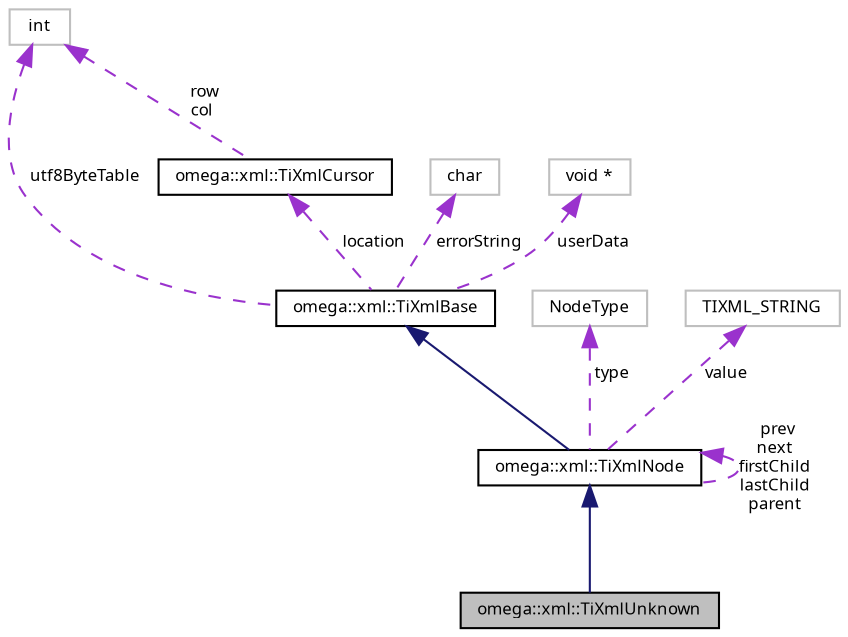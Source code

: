 digraph "omega::xml::TiXmlUnknown"
{
  bgcolor="transparent";
  edge [fontname="FreeSans.ttf",fontsize="8",labelfontname="FreeSans.ttf",labelfontsize="8"];
  node [fontname="FreeSans.ttf",fontsize="8",shape=record];
  Node1 [label="omega::xml::TiXmlUnknown",height=0.2,width=0.4,color="black", fillcolor="grey75", style="filled", fontcolor="black"];
  Node2 -> Node1 [dir="back",color="midnightblue",fontsize="8",style="solid",fontname="FreeSans.ttf"];
  Node2 [label="omega::xml::TiXmlNode",height=0.2,width=0.4,color="black",URL="$classomega_1_1xml_1_1_ti_xml_node.html",tooltip="The parent class for everything in the Document Object Model. "];
  Node3 -> Node2 [dir="back",color="midnightblue",fontsize="8",style="solid",fontname="FreeSans.ttf"];
  Node3 [label="omega::xml::TiXmlBase",height=0.2,width=0.4,color="black",URL="$classomega_1_1xml_1_1_ti_xml_base.html",tooltip="TiXmlBase is a base class for every class in TinyXml. "];
  Node4 -> Node3 [dir="back",color="darkorchid3",fontsize="8",style="dashed",label=" location" ,fontname="FreeSans.ttf"];
  Node4 [label="omega::xml::TiXmlCursor",height=0.2,width=0.4,color="black",URL="$structomega_1_1xml_1_1_ti_xml_cursor.html"];
  Node5 -> Node4 [dir="back",color="darkorchid3",fontsize="8",style="dashed",label=" row\ncol" ,fontname="FreeSans.ttf"];
  Node5 [label="int",height=0.2,width=0.4,color="grey75"];
  Node6 -> Node3 [dir="back",color="darkorchid3",fontsize="8",style="dashed",label=" errorString" ,fontname="FreeSans.ttf"];
  Node6 [label="char",height=0.2,width=0.4,color="grey75"];
  Node5 -> Node3 [dir="back",color="darkorchid3",fontsize="8",style="dashed",label=" utf8ByteTable" ,fontname="FreeSans.ttf"];
  Node7 -> Node3 [dir="back",color="darkorchid3",fontsize="8",style="dashed",label=" userData" ,fontname="FreeSans.ttf"];
  Node7 [label="void *",height=0.2,width=0.4,color="grey75"];
  Node8 -> Node2 [dir="back",color="darkorchid3",fontsize="8",style="dashed",label=" type" ,fontname="FreeSans.ttf"];
  Node8 [label="NodeType",height=0.2,width=0.4,color="grey75"];
  Node2 -> Node2 [dir="back",color="darkorchid3",fontsize="8",style="dashed",label=" prev\nnext\nfirstChild\nlastChild\nparent" ,fontname="FreeSans.ttf"];
  Node9 -> Node2 [dir="back",color="darkorchid3",fontsize="8",style="dashed",label=" value" ,fontname="FreeSans.ttf"];
  Node9 [label="TIXML_STRING",height=0.2,width=0.4,color="grey75"];
}

